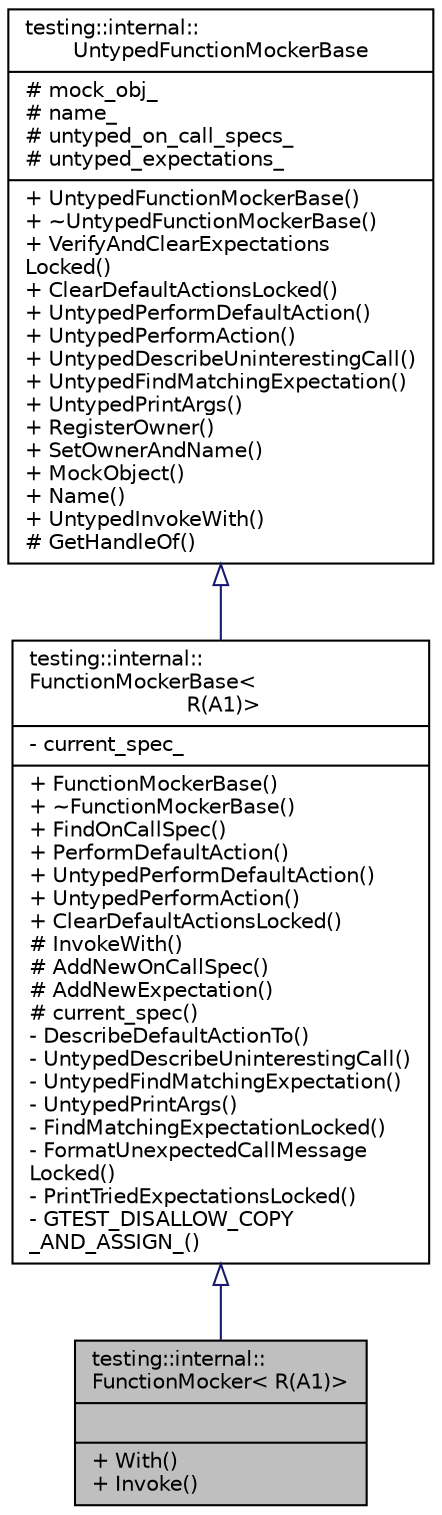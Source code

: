 digraph "testing::internal::FunctionMocker&lt; R(A1)&gt;"
{
  edge [fontname="Helvetica",fontsize="10",labelfontname="Helvetica",labelfontsize="10"];
  node [fontname="Helvetica",fontsize="10",shape=record];
  Node0 [label="{testing::internal::\lFunctionMocker\< R(A1)\>\n||+ With()\l+ Invoke()\l}",height=0.2,width=0.4,color="black", fillcolor="grey75", style="filled", fontcolor="black"];
  Node1 -> Node0 [dir="back",color="midnightblue",fontsize="10",style="solid",arrowtail="onormal",fontname="Helvetica"];
  Node1 [label="{testing::internal::\lFunctionMockerBase\<\l R(A1)\>\n|- current_spec_\l|+ FunctionMockerBase()\l+ ~FunctionMockerBase()\l+ FindOnCallSpec()\l+ PerformDefaultAction()\l+ UntypedPerformDefaultAction()\l+ UntypedPerformAction()\l+ ClearDefaultActionsLocked()\l# InvokeWith()\l# AddNewOnCallSpec()\l# AddNewExpectation()\l# current_spec()\l- DescribeDefaultActionTo()\l- UntypedDescribeUninterestingCall()\l- UntypedFindMatchingExpectation()\l- UntypedPrintArgs()\l- FindMatchingExpectationLocked()\l- FormatUnexpectedCallMessage\lLocked()\l- PrintTriedExpectationsLocked()\l- GTEST_DISALLOW_COPY\l_AND_ASSIGN_()\l}",height=0.2,width=0.4,color="black", fillcolor="white", style="filled",URL="$da/de9/classtesting_1_1internal_1_1_function_mocker_base.html"];
  Node2 -> Node1 [dir="back",color="midnightblue",fontsize="10",style="solid",arrowtail="onormal",fontname="Helvetica"];
  Node2 [label="{testing::internal::\lUntypedFunctionMockerBase\n|# mock_obj_\l# name_\l# untyped_on_call_specs_\l# untyped_expectations_\l|+ UntypedFunctionMockerBase()\l+ ~UntypedFunctionMockerBase()\l+ VerifyAndClearExpectations\lLocked()\l+ ClearDefaultActionsLocked()\l+ UntypedPerformDefaultAction()\l+ UntypedPerformAction()\l+ UntypedDescribeUninterestingCall()\l+ UntypedFindMatchingExpectation()\l+ UntypedPrintArgs()\l+ RegisterOwner()\l+ SetOwnerAndName()\l+ MockObject()\l+ Name()\l+ UntypedInvokeWith()\l# GetHandleOf()\l}",height=0.2,width=0.4,color="black", fillcolor="white", style="filled",URL="$d3/d5f/classtesting_1_1internal_1_1_untyped_function_mocker_base.html"];
}

